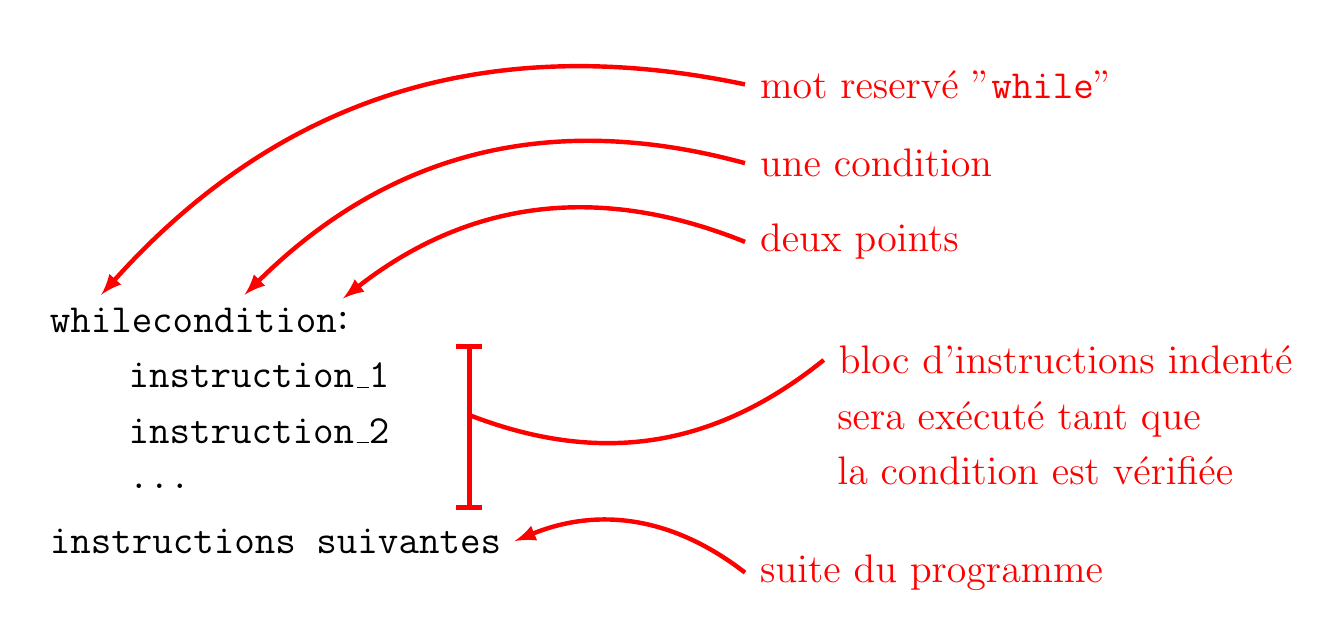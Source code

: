 \usetikzlibrary{positioning}
\begin{tikzpicture}[scale=1, every node/.style={transform shape}]
\Large
\node[right] (A) at (0,0) {\texttt{while}};
\node[right,right=-0.7em of A] (B)  {\texttt{condition}};
\node[right,right=-0.8em of B] (C) {\texttt{:}};


\node[right] (E) at (1,-0.7) {\texttt{instruction\_1}};
\node[right] at (1,-1.4) {\texttt{instruction\_2}};
\node[right] at (1,-2.1) {\texttt{...}};
\node[right] (F) at (0,-2.8) {\texttt{instructions suivantes}};

 \draw[<-,>=latex,ultra thick, red]  (A.north) to[bend left] (9,3) node[right] {mot reserv\'e "\texttt{while}"};
 \draw[<-,>=latex,ultra thick, red]  (B.north) to[bend left] (9,2) node[right] {une condition};
 \draw[<-,>=latex,ultra thick, red]  (C.north) to[bend left] (9,1) node[right] {deux points};

 \draw[|-|,ultra thick, red] (5.5,-0.3)--++(0,-2.1);
 \draw[ultra thick, red]  (5.5,-1.2) to[bend right] (10,-0.5) node[right] {bloc d'instructions indent\'e};
 \node[right,red]  at (10,-1.25) {sera ex\'ecut\'e tant que};
 \node[right,red]  at (10,-1.9) {la condition est v\'erifi\'ee};

 \draw[<-,>=latex,ultra thick, red]    (F.east)  to[bend left] (9,-3.2) node[right] {suite du programme};

\end{tikzpicture}